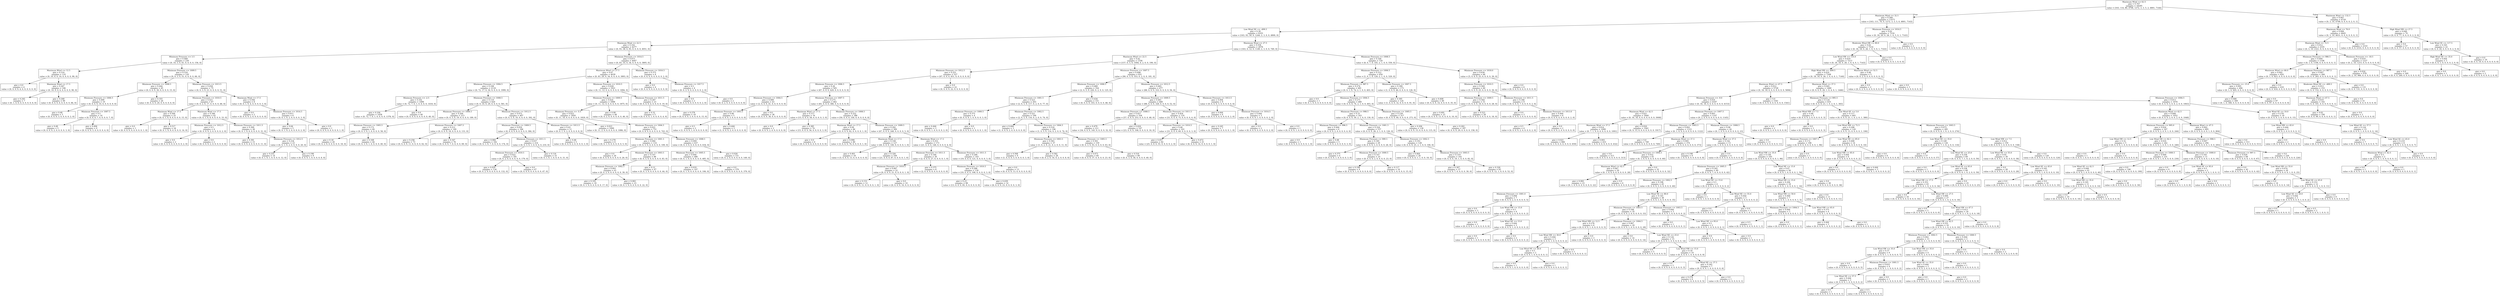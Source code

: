 digraph Tree {
node [shape=box] ;
0 [label="Maximum Wind <= 62.5\ngini = 0.707\nsamples = 18295\nvalue = [163, 114, 80, 4708, 1272, 3, 3, 5, 2, 4801, 7144]"] ;
1 [label="Maximum Wind <= 32.5\ngini = 0.589\nsamples = 13571\nvalue = [163, 111, 70, 0, 1272, 3, 3, 5, 0, 4801, 7143]"] ;
0 -> 1 [labeldistance=2.5, labelangle=45, headlabel="True"] ;
2 [label="Low Wind NE <= -499.5\ngini = 0.39\nsamples = 6355\nvalue = [163, 93, 50, 0, 1244, 2, 3, 0, 0, 4800, 0]"] ;
1 -> 2 ;
3 [label="Maximum Wind <= 22.5\ngini = 0.102\nsamples = 4277\nvalue = [0, 93, 38, 0, 95, 0, 0, 0, 0, 4051, 0]"] ;
2 -> 3 ;
4 [label="Minimum Pressure <= 3.5\ngini = 0.468\nsamples = 230\nvalue = [0, 10, 3, 0, 61, 0, 0, 0, 0, 156, 0]"] ;
3 -> 4 ;
5 [label="Maximum Wind <= 12.5\ngini = 0.314\nsamples = 110\nvalue = [0, 10, 0, 0, 10, 0, 0, 0, 0, 90, 0]"] ;
4 -> 5 ;
6 [label="gini = 0.0\nsamples = 4\nvalue = [0, 0, 0, 0, 4, 0, 0, 0, 0, 0, 0]"] ;
5 -> 6 ;
7 [label="Maximum Wind <= 17.5\ngini = 0.267\nsamples = 106\nvalue = [0, 10, 0, 0, 6, 0, 0, 0, 0, 90, 0]"] ;
5 -> 7 ;
8 [label="gini = 0.245\nsamples = 7\nvalue = [0, 1, 0, 0, 0, 0, 0, 0, 0, 6, 0]"] ;
7 -> 8 ;
9 [label="gini = 0.268\nsamples = 99\nvalue = [0, 9, 0, 0, 6, 0, 0, 0, 0, 84, 0]"] ;
7 -> 9 ;
10 [label="Minimum Pressure <= 1009.5\ngini = 0.516\nsamples = 120\nvalue = [0, 0, 3, 0, 51, 0, 0, 0, 0, 66, 0]"] ;
4 -> 10 ;
11 [label="Minimum Pressure <= 1008.5\ngini = 0.444\nsamples = 45\nvalue = [0, 0, 0, 0, 30, 0, 0, 0, 0, 15, 0]"] ;
10 -> 11 ;
12 [label="Minimum Pressure <= 1006.5\ngini = 0.499\nsamples = 19\nvalue = [0, 0, 0, 0, 10, 0, 0, 0, 0, 9, 0]"] ;
11 -> 12 ;
13 [label="gini = 0.48\nsamples = 5\nvalue = [0, 0, 0, 0, 3, 0, 0, 0, 0, 2, 0]"] ;
12 -> 13 ;
14 [label="Minimum Pressure <= 1007.5\ngini = 0.5\nsamples = 14\nvalue = [0, 0, 0, 0, 7, 0, 0, 0, 0, 7, 0]"] ;
12 -> 14 ;
15 [label="gini = 0.48\nsamples = 5\nvalue = [0, 0, 0, 0, 2, 0, 0, 0, 0, 3, 0]"] ;
14 -> 15 ;
16 [label="gini = 0.494\nsamples = 9\nvalue = [0, 0, 0, 0, 5, 0, 0, 0, 0, 4, 0]"] ;
14 -> 16 ;
17 [label="gini = 0.355\nsamples = 26\nvalue = [0, 0, 0, 0, 20, 0, 0, 0, 0, 6, 0]"] ;
11 -> 17 ;
18 [label="Minimum Pressure <= 1013.5\ngini = 0.458\nsamples = 75\nvalue = [0, 0, 3, 0, 21, 0, 0, 0, 0, 51, 0]"] ;
10 -> 18 ;
19 [label="Minimum Pressure <= 1010.5\ngini = 0.421\nsamples = 67\nvalue = [0, 0, 2, 0, 17, 0, 0, 0, 0, 48, 0]"] ;
18 -> 19 ;
20 [label="Maximum Wind <= 17.5\ngini = 0.509\nsamples = 25\nvalue = [0, 0, 1, 0, 9, 0, 0, 0, 0, 15, 0]"] ;
19 -> 20 ;
21 [label="gini = 0.0\nsamples = 1\nvalue = [0, 0, 0, 0, 0, 0, 0, 0, 0, 1, 0]"] ;
20 -> 21 ;
22 [label="gini = 0.517\nsamples = 24\nvalue = [0, 0, 1, 0, 9, 0, 0, 0, 0, 14, 0]"] ;
20 -> 22 ;
23 [label="Maximum Wind <= 17.5\ngini = 0.346\nsamples = 42\nvalue = [0, 0, 1, 0, 8, 0, 0, 0, 0, 33, 0]"] ;
19 -> 23 ;
24 [label="Minimum Pressure <= 1012.5\ngini = 0.5\nsamples = 4\nvalue = [0, 0, 0, 0, 2, 0, 0, 0, 0, 2, 0]"] ;
23 -> 24 ;
25 [label="gini = 0.0\nsamples = 2\nvalue = [0, 0, 0, 0, 0, 0, 0, 0, 0, 2, 0]"] ;
24 -> 25 ;
26 [label="gini = 0.0\nsamples = 2\nvalue = [0, 0, 0, 0, 2, 0, 0, 0, 0, 0, 0]"] ;
24 -> 26 ;
27 [label="Minimum Pressure <= 1011.5\ngini = 0.309\nsamples = 38\nvalue = [0, 0, 1, 0, 6, 0, 0, 0, 0, 31, 0]"] ;
23 -> 27 ;
28 [label="gini = 0.391\nsamples = 15\nvalue = [0, 0, 0, 0, 4, 0, 0, 0, 0, 11, 0]"] ;
27 -> 28 ;
29 [label="Minimum Pressure <= 1012.5\ngini = 0.234\nsamples = 23\nvalue = [0, 0, 1, 0, 2, 0, 0, 0, 0, 20, 0]"] ;
27 -> 29 ;
30 [label="gini = 0.255\nsamples = 14\nvalue = [0, 0, 1, 0, 1, 0, 0, 0, 0, 12, 0]"] ;
29 -> 30 ;
31 [label="gini = 0.198\nsamples = 9\nvalue = [0, 0, 0, 0, 1, 0, 0, 0, 0, 8, 0]"] ;
29 -> 31 ;
32 [label="Maximum Wind <= 17.5\ngini = 0.594\nsamples = 8\nvalue = [0, 0, 1, 0, 4, 0, 0, 0, 0, 3, 0]"] ;
18 -> 32 ;
33 [label="gini = 0.0\nsamples = 2\nvalue = [0, 0, 0, 0, 2, 0, 0, 0, 0, 0, 0]"] ;
32 -> 33 ;
34 [label="Minimum Pressure <= 1014.5\ngini = 0.611\nsamples = 6\nvalue = [0, 0, 1, 0, 2, 0, 0, 0, 0, 3, 0]"] ;
32 -> 34 ;
35 [label="gini = 0.64\nsamples = 5\nvalue = [0, 0, 1, 0, 2, 0, 0, 0, 0, 2, 0]"] ;
34 -> 35 ;
36 [label="gini = 0.0\nsamples = 1\nvalue = [0, 0, 0, 0, 0, 0, 0, 0, 0, 1, 0]"] ;
34 -> 36 ;
37 [label="Minimum Pressure <= 1014.5\ngini = 0.073\nsamples = 4047\nvalue = [0, 83, 35, 0, 34, 0, 0, 0, 0, 3895, 0]"] ;
3 -> 37 ;
38 [label="Maximum Wind <= 27.5\ngini = 0.07\nsamples = 4039\nvalue = [0, 83, 29, 0, 34, 0, 0, 0, 0, 3893, 0]"] ;
37 -> 38 ;
39 [label="Minimum Pressure <= 1004.5\ngini = 0.108\nsamples = 2118\nvalue = [0, 72, 17, 0, 30, 0, 0, 0, 0, 1999, 0]"] ;
38 -> 39 ;
40 [label="Minimum Pressure <= -2.5\ngini = 0.102\nsamples = 1498\nvalue = [0, 72, 7, 0, 1, 0, 0, 0, 0, 1418, 0]"] ;
39 -> 40 ;
41 [label="gini = 0.104\nsamples = 1458\nvalue = [0, 72, 7, 0, 1, 0, 0, 0, 0, 1378, 0]"] ;
40 -> 41 ;
42 [label="gini = 0.0\nsamples = 40\nvalue = [0, 0, 0, 0, 0, 0, 0, 0, 0, 40, 0]"] ;
40 -> 42 ;
43 [label="Minimum Pressure <= 1008.5\ngini = 0.119\nsamples = 620\nvalue = [0, 0, 10, 0, 29, 0, 0, 0, 0, 581, 0]"] ;
39 -> 43 ;
44 [label="Minimum Pressure <= 1006.5\ngini = 0.204\nsamples = 213\nvalue = [0, 0, 5, 0, 19, 0, 0, 0, 0, 189, 0]"] ;
43 -> 44 ;
45 [label="Minimum Pressure <= 1005.5\ngini = 0.172\nsamples = 64\nvalue = [0, 0, 5, 0, 1, 0, 0, 0, 0, 58, 0]"] ;
44 -> 45 ;
46 [label="gini = 0.18\nsamples = 20\nvalue = [0, 0, 2, 0, 0, 0, 0, 0, 0, 18, 0]"] ;
45 -> 46 ;
47 [label="gini = 0.168\nsamples = 44\nvalue = [0, 0, 3, 0, 1, 0, 0, 0, 0, 40, 0]"] ;
45 -> 47 ;
48 [label="Minimum Pressure <= 1007.5\ngini = 0.212\nsamples = 149\nvalue = [0, 0, 0, 0, 18, 0, 0, 0, 0, 131, 0]"] ;
44 -> 48 ;
49 [label="gini = 0.256\nsamples = 73\nvalue = [0, 0, 0, 0, 11, 0, 0, 0, 0, 62, 0]"] ;
48 -> 49 ;
50 [label="gini = 0.167\nsamples = 76\nvalue = [0, 0, 0, 0, 7, 0, 0, 0, 0, 69, 0]"] ;
48 -> 50 ;
51 [label="Minimum Pressure <= 1012.5\ngini = 0.072\nsamples = 407\nvalue = [0, 0, 5, 0, 10, 0, 0, 0, 0, 392, 0]"] ;
43 -> 51 ;
52 [label="Minimum Pressure <= 1009.5\ngini = 0.059\nsamples = 396\nvalue = [0, 0, 4, 0, 8, 0, 0, 0, 0, 384, 0]"] ;
51 -> 52 ;
53 [label="gini = 0.084\nsamples = 182\nvalue = [0, 0, 1, 0, 7, 0, 0, 0, 0, 174, 0]"] ;
52 -> 53 ;
54 [label="Minimum Pressure <= 1011.5\ngini = 0.037\nsamples = 214\nvalue = [0, 0, 3, 0, 1, 0, 0, 0, 0, 210, 0]"] ;
52 -> 54 ;
55 [label="Minimum Pressure <= 1010.5\ngini = 0.022\nsamples = 181\nvalue = [0, 0, 2, 0, 0, 0, 0, 0, 0, 179, 0]"] ;
54 -> 55 ;
56 [label="gini = 0.029\nsamples = 134\nvalue = [0, 0, 2, 0, 0, 0, 0, 0, 0, 132, 0]"] ;
55 -> 56 ;
57 [label="gini = 0.0\nsamples = 47\nvalue = [0, 0, 0, 0, 0, 0, 0, 0, 0, 47, 0]"] ;
55 -> 57 ;
58 [label="gini = 0.116\nsamples = 33\nvalue = [0, 0, 1, 0, 1, 0, 0, 0, 0, 31, 0]"] ;
54 -> 58 ;
59 [label="Minimum Pressure <= 1013.5\ngini = 0.43\nsamples = 11\nvalue = [0, 0, 1, 0, 2, 0, 0, 0, 0, 8, 0]"] ;
51 -> 59 ;
60 [label="gini = 0.48\nsamples = 5\nvalue = [0, 0, 0, 0, 2, 0, 0, 0, 0, 3, 0]"] ;
59 -> 60 ;
61 [label="gini = 0.278\nsamples = 6\nvalue = [0, 0, 1, 0, 0, 0, 0, 0, 0, 5, 0]"] ;
59 -> 61 ;
62 [label="Minimum Pressure <= 1010.5\ngini = 0.028\nsamples = 1921\nvalue = [0, 11, 12, 0, 4, 0, 0, 0, 0, 1894, 0]"] ;
38 -> 62 ;
63 [label="Minimum Pressure <= 1009.5\ngini = 0.024\nsamples = 1898\nvalue = [0, 11, 12, 0, 0, 0, 0, 0, 0, 1875, 0]"] ;
62 -> 63 ;
64 [label="Minimum Pressure <= -5.5\ngini = 0.023\nsamples = 1850\nvalue = [0, 11, 10, 0, 0, 0, 0, 0, 0, 1829, 0]"] ;
63 -> 64 ;
65 [label="gini = 0.023\nsamples = 1099\nvalue = [0, 11, 2, 0, 0, 0, 0, 0, 0, 1086, 0]"] ;
64 -> 65 ;
66 [label="Minimum Pressure <= 1004.5\ngini = 0.021\nsamples = 751\nvalue = [0, 0, 8, 0, 0, 0, 0, 0, 0, 743, 0]"] ;
64 -> 66 ;
67 [label="Minimum Pressure <= 1001.5\ngini = 0.084\nsamples = 114\nvalue = [0, 0, 5, 0, 0, 0, 0, 0, 0, 109, 0]"] ;
66 -> 67 ;
68 [label="gini = 0.0\nsamples = 26\nvalue = [0, 0, 0, 0, 0, 0, 0, 0, 0, 26, 0]"] ;
67 -> 68 ;
69 [label="Minimum Pressure <= 1003.5\ngini = 0.107\nsamples = 88\nvalue = [0, 0, 5, 0, 0, 0, 0, 0, 0, 83, 0]"] ;
67 -> 69 ;
70 [label="Minimum Pressure <= 1002.5\ngini = 0.093\nsamples = 41\nvalue = [0, 0, 2, 0, 0, 0, 0, 0, 0, 39, 0]"] ;
69 -> 70 ;
71 [label="gini = 0.105\nsamples = 18\nvalue = [0, 0, 1, 0, 0, 0, 0, 0, 0, 17, 0]"] ;
70 -> 71 ;
72 [label="gini = 0.083\nsamples = 23\nvalue = [0, 0, 1, 0, 0, 0, 0, 0, 0, 22, 0]"] ;
70 -> 72 ;
73 [label="gini = 0.12\nsamples = 47\nvalue = [0, 0, 3, 0, 0, 0, 0, 0, 0, 44, 0]"] ;
69 -> 73 ;
74 [label="Minimum Pressure <= 1008.5\ngini = 0.009\nsamples = 637\nvalue = [0, 0, 3, 0, 0, 0, 0, 0, 0, 634, 0]"] ;
66 -> 74 ;
75 [label="Minimum Pressure <= 1005.5\ngini = 0.004\nsamples = 486\nvalue = [0, 0, 1, 0, 0, 0, 0, 0, 0, 485, 0]"] ;
74 -> 75 ;
76 [label="gini = 0.019\nsamples = 107\nvalue = [0, 0, 1, 0, 0, 0, 0, 0, 0, 106, 0]"] ;
75 -> 76 ;
77 [label="gini = 0.0\nsamples = 379\nvalue = [0, 0, 0, 0, 0, 0, 0, 0, 0, 379, 0]"] ;
75 -> 77 ;
78 [label="gini = 0.026\nsamples = 151\nvalue = [0, 0, 2, 0, 0, 0, 0, 0, 0, 149, 0]"] ;
74 -> 78 ;
79 [label="gini = 0.08\nsamples = 48\nvalue = [0, 0, 2, 0, 0, 0, 0, 0, 0, 46, 0]"] ;
63 -> 79 ;
80 [label="Minimum Pressure <= 1011.5\ngini = 0.287\nsamples = 23\nvalue = [0, 0, 0, 0, 4, 0, 0, 0, 0, 19, 0]"] ;
62 -> 80 ;
81 [label="gini = 0.32\nsamples = 5\nvalue = [0, 0, 0, 0, 1, 0, 0, 0, 0, 4, 0]"] ;
80 -> 81 ;
82 [label="gini = 0.278\nsamples = 18\nvalue = [0, 0, 0, 0, 3, 0, 0, 0, 0, 15, 0]"] ;
80 -> 82 ;
83 [label="Minimum Pressure <= 1016.5\ngini = 0.375\nsamples = 8\nvalue = [0, 0, 6, 0, 0, 0, 0, 0, 0, 2, 0]"] ;
37 -> 83 ;
84 [label="gini = 0.0\nsamples = 4\nvalue = [0, 0, 4, 0, 0, 0, 0, 0, 0, 0, 0]"] ;
83 -> 84 ;
85 [label="Minimum Pressure <= 1017.5\ngini = 0.5\nsamples = 4\nvalue = [0, 0, 2, 0, 0, 0, 0, 0, 0, 2, 0]"] ;
83 -> 85 ;
86 [label="gini = 0.0\nsamples = 2\nvalue = [0, 0, 0, 0, 0, 0, 0, 0, 0, 2, 0]"] ;
85 -> 86 ;
87 [label="gini = 0.0\nsamples = 2\nvalue = [0, 0, 2, 0, 0, 0, 0, 0, 0, 0, 0]"] ;
85 -> 87 ;
88 [label="Maximum Wind <= 27.5\ngini = 0.558\nsamples = 2078\nvalue = [163, 0, 12, 0, 1149, 2, 3, 0, 0, 749, 0]"] ;
2 -> 88 ;
89 [label="Maximum Wind <= 22.5\ngini = 0.42\nsamples = 1358\nvalue = [157, 0, 5, 0, 1004, 0, 2, 0, 0, 190, 0]"] ;
88 -> 89 ;
90 [label="Minimum Pressure <= 1012.5\ngini = 0.251\nsamples = 527\nvalue = [67, 0, 0, 0, 451, 0, 0, 0, 0, 9, 0]"] ;
89 -> 90 ;
91 [label="Minimum Pressure <= 1006.5\ngini = 0.26\nsamples = 505\nvalue = [67, 0, 0, 0, 429, 0, 0, 0, 0, 9, 0]"] ;
90 -> 91 ;
92 [label="Minimum Pressure <= 1004.5\ngini = 0.089\nsamples = 43\nvalue = [2, 0, 0, 0, 41, 0, 0, 0, 0, 0, 0]"] ;
91 -> 92 ;
93 [label="Minimum Pressure <= 1003.5\ngini = 0.48\nsamples = 5\nvalue = [2, 0, 0, 0, 3, 0, 0, 0, 0, 0, 0]"] ;
92 -> 93 ;
94 [label="gini = 0.5\nsamples = 2\nvalue = [1, 0, 0, 0, 1, 0, 0, 0, 0, 0, 0]"] ;
93 -> 94 ;
95 [label="gini = 0.444\nsamples = 3\nvalue = [1, 0, 0, 0, 2, 0, 0, 0, 0, 0, 0]"] ;
93 -> 95 ;
96 [label="gini = 0.0\nsamples = 38\nvalue = [0, 0, 0, 0, 38, 0, 0, 0, 0, 0, 0]"] ;
92 -> 96 ;
97 [label="Minimum Pressure <= 1007.5\ngini = 0.275\nsamples = 462\nvalue = [65, 0, 0, 0, 388, 0, 0, 0, 0, 9, 0]"] ;
91 -> 97 ;
98 [label="Maximum Wind <= 17.5\ngini = 0.377\nsamples = 76\nvalue = [15, 0, 0, 0, 58, 0, 0, 0, 0, 3, 0]"] ;
97 -> 98 ;
99 [label="gini = 0.0\nsamples = 2\nvalue = [0, 0, 0, 0, 2, 0, 0, 0, 0, 0, 0]"] ;
98 -> 99 ;
100 [label="gini = 0.385\nsamples = 74\nvalue = [15, 0, 0, 0, 56, 0, 0, 0, 0, 3, 0]"] ;
98 -> 100 ;
101 [label="Minimum Pressure <= 1008.5\ngini = 0.252\nsamples = 386\nvalue = [50, 0, 0, 0, 330, 0, 0, 0, 0, 6, 0]"] ;
97 -> 101 ;
102 [label="Maximum Wind <= 17.5\ngini = 0.09\nsamples = 86\nvalue = [3, 0, 0, 0, 82, 0, 0, 0, 0, 1, 0]"] ;
101 -> 102 ;
103 [label="gini = 0.0\nsamples = 6\nvalue = [0, 0, 0, 0, 6, 0, 0, 0, 0, 0, 0]"] ;
102 -> 103 ;
104 [label="gini = 0.096\nsamples = 80\nvalue = [3, 0, 0, 0, 76, 0, 0, 0, 0, 1, 0]"] ;
102 -> 104 ;
105 [label="Minimum Pressure <= 1009.5\ngini = 0.292\nsamples = 300\nvalue = [47, 0, 0, 0, 248, 0, 0, 0, 0, 5, 0]"] ;
101 -> 105 ;
106 [label="Maximum Wind <= 17.5\ngini = 0.338\nsamples = 127\nvalue = [26, 0, 0, 0, 100, 0, 0, 0, 0, 1, 0]"] ;
105 -> 106 ;
107 [label="gini = 0.401\nsamples = 18\nvalue = [5, 0, 0, 0, 13, 0, 0, 0, 0, 0, 0]"] ;
106 -> 107 ;
108 [label="gini = 0.326\nsamples = 109\nvalue = [21, 0, 0, 0, 87, 0, 0, 0, 0, 1, 0]"] ;
106 -> 108 ;
109 [label="Maximum Wind <= 17.5\ngini = 0.253\nsamples = 173\nvalue = [21, 0, 0, 0, 148, 0, 0, 0, 0, 4, 0]"] ;
105 -> 109 ;
110 [label="Minimum Pressure <= 1011.5\ngini = 0.184\nsamples = 30\nvalue = [2, 0, 0, 0, 27, 0, 0, 0, 0, 1, 0]"] ;
109 -> 110 ;
111 [label="Minimum Pressure <= 1010.5\ngini = 0.087\nsamples = 22\nvalue = [0, 0, 0, 0, 21, 0, 0, 0, 0, 1, 0]"] ;
110 -> 111 ;
112 [label="gini = 0.153\nsamples = 12\nvalue = [0, 0, 0, 0, 11, 0, 0, 0, 0, 1, 0]"] ;
111 -> 112 ;
113 [label="gini = 0.0\nsamples = 10\nvalue = [0, 0, 0, 0, 10, 0, 0, 0, 0, 0, 0]"] ;
111 -> 113 ;
114 [label="gini = 0.375\nsamples = 8\nvalue = [2, 0, 0, 0, 6, 0, 0, 0, 0, 0, 0]"] ;
110 -> 114 ;
115 [label="Minimum Pressure <= 1011.5\ngini = 0.266\nsamples = 143\nvalue = [19, 0, 0, 0, 121, 0, 0, 0, 0, 3, 0]"] ;
109 -> 115 ;
116 [label="Minimum Pressure <= 1010.5\ngini = 0.288\nsamples = 130\nvalue = [19, 0, 0, 0, 108, 0, 0, 0, 0, 3, 0]"] ;
115 -> 116 ;
117 [label="gini = 0.23\nsamples = 98\nvalue = [13, 0, 0, 0, 85, 0, 0, 0, 0, 0, 0]"] ;
116 -> 117 ;
118 [label="gini = 0.439\nsamples = 32\nvalue = [6, 0, 0, 0, 23, 0, 0, 0, 0, 3, 0]"] ;
116 -> 118 ;
119 [label="gini = 0.0\nsamples = 13\nvalue = [0, 0, 0, 0, 13, 0, 0, 0, 0, 0, 0]"] ;
115 -> 119 ;
120 [label="gini = 0.0\nsamples = 22\nvalue = [0, 0, 0, 0, 22, 0, 0, 0, 0, 0, 0]"] ;
90 -> 120 ;
121 [label="Minimum Pressure <= 1007.5\ngini = 0.498\nsamples = 831\nvalue = [90, 0, 5, 0, 553, 0, 2, 0, 0, 181, 0]"] ;
89 -> 121 ;
122 [label="Minimum Pressure <= 1006.5\ngini = 0.489\nsamples = 354\nvalue = [2, 0, 5, 0, 220, 0, 2, 0, 0, 125, 0]"] ;
121 -> 122 ;
123 [label="Minimum Pressure <= 1001.5\ngini = 0.523\nsamples = 203\nvalue = [2, 0, 5, 0, 117, 0, 2, 0, 0, 77, 0]"] ;
122 -> 123 ;
124 [label="Minimum Pressure <= 1000.5\ngini = 0.375\nsamples = 4\nvalue = [0, 0, 0, 0, 1, 0, 0, 0, 0, 3, 0]"] ;
123 -> 124 ;
125 [label="gini = 0.444\nsamples = 3\nvalue = [0, 0, 0, 0, 1, 0, 0, 0, 0, 2, 0]"] ;
124 -> 125 ;
126 [label="gini = 0.0\nsamples = 1\nvalue = [0, 0, 0, 0, 0, 0, 0, 0, 0, 1, 0]"] ;
124 -> 126 ;
127 [label="Minimum Pressure <= 1002.5\ngini = 0.521\nsamples = 199\nvalue = [2, 0, 5, 0, 116, 0, 2, 0, 0, 74, 0]"] ;
123 -> 127 ;
128 [label="gini = 0.444\nsamples = 3\nvalue = [1, 0, 0, 0, 2, 0, 0, 0, 0, 0, 0]"] ;
127 -> 128 ;
129 [label="Minimum Pressure <= 1004.5\ngini = 0.518\nsamples = 196\nvalue = [1, 0, 5, 0, 114, 0, 2, 0, 0, 74, 0]"] ;
127 -> 129 ;
130 [label="Minimum Pressure <= 1003.5\ngini = 0.583\nsamples = 37\nvalue = [1, 0, 2, 0, 21, 0, 2, 0, 0, 11, 0]"] ;
129 -> 130 ;
131 [label="gini = 0.568\nsamples = 9\nvalue = [1, 0, 0, 0, 5, 0, 0, 0, 0, 3, 0]"] ;
130 -> 131 ;
132 [label="gini = 0.582\nsamples = 28\nvalue = [0, 0, 2, 0, 16, 0, 2, 0, 0, 8, 0]"] ;
130 -> 132 ;
133 [label="Minimum Pressure <= 1005.5\ngini = 0.501\nsamples = 159\nvalue = [0, 0, 3, 0, 93, 0, 0, 0, 0, 63, 0]"] ;
129 -> 133 ;
134 [label="gini = 0.473\nsamples = 60\nvalue = [0, 0, 0, 0, 37, 0, 0, 0, 0, 23, 0]"] ;
133 -> 134 ;
135 [label="gini = 0.516\nsamples = 99\nvalue = [0, 0, 3, 0, 56, 0, 0, 0, 0, 40, 0]"] ;
133 -> 135 ;
136 [label="gini = 0.434\nsamples = 151\nvalue = [0, 0, 0, 0, 103, 0, 0, 0, 0, 48, 0]"] ;
122 -> 136 ;
137 [label="Minimum Pressure <= 1012.5\ngini = 0.465\nsamples = 477\nvalue = [88, 0, 0, 0, 333, 0, 0, 0, 0, 56, 0]"] ;
121 -> 137 ;
138 [label="Minimum Pressure <= 1009.5\ngini = 0.461\nsamples = 468\nvalue = [88, 0, 0, 0, 328, 0, 0, 0, 0, 52, 0]"] ;
137 -> 138 ;
139 [label="Minimum Pressure <= 1008.5\ngini = 0.457\nsamples = 358\nvalue = [57, 0, 0, 0, 253, 0, 0, 0, 0, 48, 0]"] ;
138 -> 139 ;
140 [label="gini = 0.479\nsamples = 211\nvalue = [34, 0, 0, 0, 145, 0, 0, 0, 0, 32, 0]"] ;
139 -> 140 ;
141 [label="gini = 0.424\nsamples = 147\nvalue = [23, 0, 0, 0, 108, 0, 0, 0, 0, 16, 0]"] ;
139 -> 141 ;
142 [label="Minimum Pressure <= 1011.5\ngini = 0.454\nsamples = 110\nvalue = [31, 0, 0, 0, 75, 0, 0, 0, 0, 4, 0]"] ;
138 -> 142 ;
143 [label="Minimum Pressure <= 1010.5\ngini = 0.46\nsamples = 103\nvalue = [31, 0, 0, 0, 69, 0, 0, 0, 0, 3, 0]"] ;
142 -> 143 ;
144 [label="gini = 0.457\nsamples = 82\nvalue = [25, 0, 0, 0, 55, 0, 0, 0, 0, 2, 0]"] ;
143 -> 144 ;
145 [label="gini = 0.472\nsamples = 21\nvalue = [6, 0, 0, 0, 14, 0, 0, 0, 0, 1, 0]"] ;
143 -> 145 ;
146 [label="gini = 0.245\nsamples = 7\nvalue = [0, 0, 0, 0, 6, 0, 0, 0, 0, 1, 0]"] ;
142 -> 146 ;
147 [label="Minimum Pressure <= 1013.5\ngini = 0.494\nsamples = 9\nvalue = [0, 0, 0, 0, 5, 0, 0, 0, 0, 4, 0]"] ;
137 -> 147 ;
148 [label="gini = 0.444\nsamples = 6\nvalue = [0, 0, 0, 0, 4, 0, 0, 0, 0, 2, 0]"] ;
147 -> 148 ;
149 [label="Minimum Pressure <= 1014.5\ngini = 0.444\nsamples = 3\nvalue = [0, 0, 0, 0, 1, 0, 0, 0, 0, 2, 0]"] ;
147 -> 149 ;
150 [label="gini = 0.0\nsamples = 2\nvalue = [0, 0, 0, 0, 0, 0, 0, 0, 0, 2, 0]"] ;
149 -> 150 ;
151 [label="gini = 0.0\nsamples = 1\nvalue = [0, 0, 0, 0, 1, 0, 0, 0, 0, 0, 0]"] ;
149 -> 151 ;
152 [label="Minimum Pressure <= 1008.5\ngini = 0.356\nsamples = 720\nvalue = [6, 0, 7, 0, 145, 2, 1, 0, 0, 559, 0]"] ;
88 -> 152 ;
153 [label="Minimum Pressure <= 1006.5\ngini = 0.312\nsamples = 654\nvalue = [1, 0, 1, 0, 120, 2, 1, 0, 0, 529, 0]"] ;
152 -> 153 ;
154 [label="Minimum Pressure <= 987.5\ngini = 0.274\nsamples = 481\nvalue = [0, 0, 1, 0, 74, 2, 1, 0, 0, 403, 0]"] ;
153 -> 154 ;
155 [label="gini = 0.0\nsamples = 1\nvalue = [0, 0, 1, 0, 0, 0, 0, 0, 0, 0, 0]"] ;
154 -> 155 ;
156 [label="Minimum Pressure <= 1004.5\ngini = 0.271\nsamples = 480\nvalue = [0, 0, 0, 0, 74, 2, 1, 0, 0, 403, 0]"] ;
154 -> 156 ;
157 [label="Minimum Pressure <= 998.5\ngini = 0.33\nsamples = 163\nvalue = [0, 0, 0, 0, 30, 2, 1, 0, 0, 130, 0]"] ;
156 -> 157 ;
158 [label="Minimum Pressure <= 996.5\ngini = 0.444\nsamples = 6\nvalue = [0, 0, 0, 0, 2, 0, 0, 0, 0, 4, 0]"] ;
157 -> 158 ;
159 [label="gini = 0.0\nsamples = 1\nvalue = [0, 0, 0, 0, 0, 0, 0, 0, 0, 1, 0]"] ;
158 -> 159 ;
160 [label="gini = 0.48\nsamples = 5\nvalue = [0, 0, 0, 0, 2, 0, 0, 0, 0, 3, 0]"] ;
158 -> 160 ;
161 [label="Minimum Pressure <= 1001.5\ngini = 0.324\nsamples = 157\nvalue = [0, 0, 0, 0, 28, 2, 1, 0, 0, 126, 0]"] ;
157 -> 161 ;
162 [label="Minimum Pressure <= 999.5\ngini = 0.185\nsamples = 29\nvalue = [0, 0, 0, 0, 3, 0, 0, 0, 0, 26, 0]"] ;
161 -> 162 ;
163 [label="gini = 0.375\nsamples = 4\nvalue = [0, 0, 0, 0, 1, 0, 0, 0, 0, 3, 0]"] ;
162 -> 163 ;
164 [label="Minimum Pressure <= 1000.5\ngini = 0.147\nsamples = 25\nvalue = [0, 0, 0, 0, 2, 0, 0, 0, 0, 23, 0]"] ;
162 -> 164 ;
165 [label="gini = 0.198\nsamples = 9\nvalue = [0, 0, 0, 0, 1, 0, 0, 0, 0, 8, 0]"] ;
164 -> 165 ;
166 [label="gini = 0.117\nsamples = 16\nvalue = [0, 0, 0, 0, 1, 0, 0, 0, 0, 15, 0]"] ;
164 -> 166 ;
167 [label="Minimum Pressure <= 1002.5\ngini = 0.351\nsamples = 128\nvalue = [0, 0, 0, 0, 25, 2, 1, 0, 0, 100, 0]"] ;
161 -> 167 ;
168 [label="gini = 0.464\nsamples = 26\nvalue = [0, 0, 0, 0, 6, 1, 1, 0, 0, 18, 0]"] ;
167 -> 168 ;
169 [label="Minimum Pressure <= 1003.5\ngini = 0.319\nsamples = 102\nvalue = [0, 0, 0, 0, 19, 1, 0, 0, 0, 82, 0]"] ;
167 -> 169 ;
170 [label="gini = 0.307\nsamples = 37\nvalue = [0, 0, 0, 0, 7, 0, 0, 0, 0, 30, 0]"] ;
169 -> 170 ;
171 [label="gini = 0.326\nsamples = 65\nvalue = [0, 0, 0, 0, 12, 1, 0, 0, 0, 52, 0]"] ;
169 -> 171 ;
172 [label="Minimum Pressure <= 1005.5\ngini = 0.239\nsamples = 317\nvalue = [0, 0, 0, 0, 44, 0, 0, 0, 0, 273, 0]"] ;
156 -> 172 ;
173 [label="gini = 0.204\nsamples = 130\nvalue = [0, 0, 0, 0, 15, 0, 0, 0, 0, 115, 0]"] ;
172 -> 173 ;
174 [label="gini = 0.262\nsamples = 187\nvalue = [0, 0, 0, 0, 29, 0, 0, 0, 0, 158, 0]"] ;
172 -> 174 ;
175 [label="Minimum Pressure <= 1007.5\ngini = 0.399\nsamples = 173\nvalue = [1, 0, 0, 0, 46, 0, 0, 0, 0, 126, 0]"] ;
153 -> 175 ;
176 [label="gini = 0.395\nsamples = 124\nvalue = [1, 0, 0, 0, 32, 0, 0, 0, 0, 91, 0]"] ;
175 -> 176 ;
177 [label="gini = 0.408\nsamples = 49\nvalue = [0, 0, 0, 0, 14, 0, 0, 0, 0, 35, 0]"] ;
175 -> 177 ;
178 [label="Minimum Pressure <= 1018.0\ngini = 0.636\nsamples = 66\nvalue = [5, 0, 6, 0, 25, 0, 0, 0, 0, 30, 0]"] ;
152 -> 178 ;
179 [label="Minimum Pressure <= 1010.5\ngini = 0.569\nsamples = 60\nvalue = [5, 0, 0, 0, 25, 0, 0, 0, 0, 30, 0]"] ;
178 -> 179 ;
180 [label="Minimum Pressure <= 1009.5\ngini = 0.564\nsamples = 51\nvalue = [5, 0, 0, 0, 18, 0, 0, 0, 0, 28, 0]"] ;
179 -> 180 ;
181 [label="gini = 0.491\nsamples = 23\nvalue = [0, 0, 0, 0, 13, 0, 0, 0, 0, 10, 0]"] ;
180 -> 181 ;
182 [label="gini = 0.523\nsamples = 28\nvalue = [5, 0, 0, 0, 5, 0, 0, 0, 0, 18, 0]"] ;
180 -> 182 ;
183 [label="Minimum Pressure <= 1011.5\ngini = 0.346\nsamples = 9\nvalue = [0, 0, 0, 0, 7, 0, 0, 0, 0, 2, 0]"] ;
179 -> 183 ;
184 [label="gini = 0.0\nsamples = 3\nvalue = [0, 0, 0, 0, 3, 0, 0, 0, 0, 0, 0]"] ;
183 -> 184 ;
185 [label="Minimum Pressure <= 1013.0\ngini = 0.444\nsamples = 6\nvalue = [0, 0, 0, 0, 4, 0, 0, 0, 0, 2, 0]"] ;
183 -> 185 ;
186 [label="gini = 0.5\nsamples = 4\nvalue = [0, 0, 0, 0, 2, 0, 0, 0, 0, 2, 0]"] ;
185 -> 186 ;
187 [label="gini = 0.0\nsamples = 2\nvalue = [0, 0, 0, 0, 2, 0, 0, 0, 0, 0, 0]"] ;
185 -> 187 ;
188 [label="gini = 0.0\nsamples = 6\nvalue = [0, 0, 6, 0, 0, 0, 0, 0, 0, 0, 0]"] ;
178 -> 188 ;
189 [label="Minimum Pressure <= 1014.5\ngini = 0.02\nsamples = 7216\nvalue = [0, 18, 20, 0, 28, 1, 0, 5, 0, 1, 7143]"] ;
1 -> 189 ;
190 [label="Moderate Wind SW <= 80.0\ngini = 0.02\nsamples = 7214\nvalue = [0, 18, 18, 0, 28, 1, 0, 5, 0, 1, 7143]"] ;
189 -> 190 ;
191 [label="Low Wind SW <= 155.0\ngini = 0.019\nsamples = 7213\nvalue = [0, 18, 18, 0, 28, 1, 0, 4, 0, 1, 7143]"] ;
190 -> 191 ;
192 [label="High Wind SW <= -499.5\ngini = 0.019\nsamples = 7208\nvalue = [0, 18, 16, 0, 28, 1, 0, 4, 0, 1, 7140]"] ;
191 -> 192 ;
193 [label="Maximum Wind <= 47.5\ngini = 0.012\nsamples = 5728\nvalue = [0, 18, 16, 0, 0, 0, 0, 0, 0, 0, 5694]"] ;
192 -> 193 ;
194 [label="Minimum Pressure <= -9.0\ngini = 0.016\nsamples = 4187\nvalue = [0, 18, 16, 0, 0, 0, 0, 0, 0, 0, 4153]"] ;
193 -> 194 ;
195 [label="Maximum Wind <= 42.5\ngini = 0.021\nsamples = 3040\nvalue = [0, 16, 16, 0, 0, 0, 0, 0, 0, 0, 3008]"] ;
194 -> 195 ;
196 [label="Maximum Wind <= 37.5\ngini = 0.014\nsamples = 1099\nvalue = [0, 7, 1, 0, 0, 0, 0, 0, 0, 0, 1091]"] ;
195 -> 196 ;
197 [label="gini = 0.021\nsamples = 666\nvalue = [0, 6, 1, 0, 0, 0, 0, 0, 0, 0, 659]"] ;
196 -> 197 ;
198 [label="gini = 0.005\nsamples = 433\nvalue = [0, 1, 0, 0, 0, 0, 0, 0, 0, 0, 432]"] ;
196 -> 198 ;
199 [label="gini = 0.024\nsamples = 1941\nvalue = [0, 9, 15, 0, 0, 0, 0, 0, 0, 0, 1917]"] ;
195 -> 199 ;
200 [label="Minimum Pressure <= 1007.5\ngini = 0.003\nsamples = 1147\nvalue = [0, 2, 0, 0, 0, 0, 0, 0, 0, 0, 1145]"] ;
194 -> 200 ;
201 [label="Minimum Pressure <= 1003.5\ngini = 0.002\nsamples = 1123\nvalue = [0, 1, 0, 0, 0, 0, 0, 0, 0, 0, 1122]"] ;
200 -> 201 ;
202 [label="gini = 0.0\nsamples = 749\nvalue = [0, 0, 0, 0, 0, 0, 0, 0, 0, 0, 749]"] ;
201 -> 202 ;
203 [label="Maximum Wind <= 37.5\ngini = 0.005\nsamples = 374\nvalue = [0, 1, 0, 0, 0, 0, 0, 0, 0, 0, 373]"] ;
201 -> 203 ;
204 [label="gini = 0.0\nsamples = 313\nvalue = [0, 0, 0, 0, 0, 0, 0, 0, 0, 0, 313]"] ;
203 -> 204 ;
205 [label="Minimum Pressure <= 1004.5\ngini = 0.032\nsamples = 61\nvalue = [0, 1, 0, 0, 0, 0, 0, 0, 0, 0, 60]"] ;
203 -> 205 ;
206 [label="Maximum Wind <= 42.5\ngini = 0.067\nsamples = 29\nvalue = [0, 1, 0, 0, 0, 0, 0, 0, 0, 0, 28]"] ;
205 -> 206 ;
207 [label="gini = 0.083\nsamples = 23\nvalue = [0, 1, 0, 0, 0, 0, 0, 0, 0, 0, 22]"] ;
206 -> 207 ;
208 [label="gini = 0.0\nsamples = 6\nvalue = [0, 0, 0, 0, 0, 0, 0, 0, 0, 0, 6]"] ;
206 -> 208 ;
209 [label="gini = 0.0\nsamples = 32\nvalue = [0, 0, 0, 0, 0, 0, 0, 0, 0, 0, 32]"] ;
205 -> 209 ;
210 [label="Minimum Pressure <= 1008.5\ngini = 0.08\nsamples = 24\nvalue = [0, 1, 0, 0, 0, 0, 0, 0, 0, 0, 23]"] ;
200 -> 210 ;
211 [label="Maximum Wind <= 37.5\ngini = 0.142\nsamples = 13\nvalue = [0, 1, 0, 0, 0, 0, 0, 0, 0, 0, 12]"] ;
210 -> 211 ;
212 [label="gini = 0.198\nsamples = 9\nvalue = [0, 1, 0, 0, 0, 0, 0, 0, 0, 0, 8]"] ;
211 -> 212 ;
213 [label="gini = 0.0\nsamples = 4\nvalue = [0, 0, 0, 0, 0, 0, 0, 0, 0, 0, 4]"] ;
211 -> 213 ;
214 [label="gini = 0.0\nsamples = 11\nvalue = [0, 0, 0, 0, 0, 0, 0, 0, 0, 0, 11]"] ;
210 -> 214 ;
215 [label="gini = 0.0\nsamples = 1541\nvalue = [0, 0, 0, 0, 0, 0, 0, 0, 0, 0, 1541]"] ;
193 -> 215 ;
216 [label="Maximum Wind <= 37.5\ngini = 0.045\nsamples = 1480\nvalue = [0, 0, 0, 0, 28, 1, 0, 4, 0, 1, 1446]"] ;
192 -> 216 ;
217 [label="Minimum Pressure <= 995.5\ngini = 0.124\nsamples = 410\nvalue = [0, 0, 0, 0, 23, 1, 0, 2, 0, 1, 383]"] ;
216 -> 217 ;
218 [label="Low Wind NW <= 7.5\ngini = 0.48\nsamples = 5\nvalue = [0, 0, 0, 0, 2, 0, 0, 0, 0, 0, 3]"] ;
217 -> 218 ;
219 [label="gini = 0.0\nsamples = 2\nvalue = [0, 0, 0, 0, 2, 0, 0, 0, 0, 0, 0]"] ;
218 -> 219 ;
220 [label="gini = 0.0\nsamples = 3\nvalue = [0, 0, 0, 0, 0, 0, 0, 0, 0, 0, 3]"] ;
218 -> 220 ;
221 [label="Low Wind SE <= 5.0\ngini = 0.117\nsamples = 405\nvalue = [0, 0, 0, 0, 21, 1, 0, 2, 0, 1, 380]"] ;
217 -> 221 ;
222 [label="Low Wind NW <= 72.5\ngini = 0.208\nsamples = 120\nvalue = [0, 0, 0, 0, 13, 0, 0, 0, 0, 1, 106]"] ;
221 -> 222 ;
223 [label="Minimum Pressure <= 1007.5\ngini = 0.172\nsamples = 106\nvalue = [0, 0, 0, 0, 9, 0, 0, 0, 0, 1, 96]"] ;
222 -> 223 ;
224 [label="Low Wind NW <= 35.0\ngini = 0.158\nsamples = 105\nvalue = [0, 0, 0, 0, 8, 0, 0, 0, 0, 1, 96]"] ;
223 -> 224 ;
225 [label="Minimum Pressure <= 1005.5\ngini = 0.245\nsamples = 49\nvalue = [0, 0, 0, 0, 7, 0, 0, 0, 0, 0, 42]"] ;
224 -> 225 ;
226 [label="Minimum Pressure <= 1002.5\ngini = 0.198\nsamples = 45\nvalue = [0, 0, 0, 0, 5, 0, 0, 0, 0, 0, 40]"] ;
225 -> 226 ;
227 [label="Minimum Pressure <= 1001.0\ngini = 0.408\nsamples = 7\nvalue = [0, 0, 0, 0, 2, 0, 0, 0, 0, 0, 5]"] ;
226 -> 227 ;
228 [label="gini = 0.0\nsamples = 3\nvalue = [0, 0, 0, 0, 0, 0, 0, 0, 0, 0, 3]"] ;
227 -> 228 ;
229 [label="Low Wind NW <= 15.0\ngini = 0.5\nsamples = 4\nvalue = [0, 0, 0, 0, 2, 0, 0, 0, 0, 0, 2]"] ;
227 -> 229 ;
230 [label="gini = 0.0\nsamples = 1\nvalue = [0, 0, 0, 0, 1, 0, 0, 0, 0, 0, 0]"] ;
229 -> 230 ;
231 [label="Low Wind NE <= 15.0\ngini = 0.444\nsamples = 3\nvalue = [0, 0, 0, 0, 1, 0, 0, 0, 0, 0, 2]"] ;
229 -> 231 ;
232 [label="gini = 0.0\nsamples = 1\nvalue = [0, 0, 0, 0, 1, 0, 0, 0, 0, 0, 0]"] ;
231 -> 232 ;
233 [label="gini = 0.0\nsamples = 2\nvalue = [0, 0, 0, 0, 0, 0, 0, 0, 0, 0, 2]"] ;
231 -> 233 ;
234 [label="Low Wind NE <= 80.0\ngini = 0.145\nsamples = 38\nvalue = [0, 0, 0, 0, 3, 0, 0, 0, 0, 0, 35]"] ;
226 -> 234 ;
235 [label="Minimum Pressure <= 1003.5\ngini = 0.108\nsamples = 35\nvalue = [0, 0, 0, 0, 2, 0, 0, 0, 0, 0, 33]"] ;
234 -> 235 ;
236 [label="Low Wind NW <= 12.5\ngini = 0.278\nsamples = 6\nvalue = [0, 0, 0, 0, 1, 0, 0, 0, 0, 0, 5]"] ;
235 -> 236 ;
237 [label="Low Wind SW <= 30.0\ngini = 0.444\nsamples = 3\nvalue = [0, 0, 0, 0, 1, 0, 0, 0, 0, 0, 2]"] ;
236 -> 237 ;
238 [label="Low Wind NE <= 40.0\ngini = 0.5\nsamples = 2\nvalue = [0, 0, 0, 0, 1, 0, 0, 0, 0, 0, 1]"] ;
237 -> 238 ;
239 [label="gini = 0.0\nsamples = 1\nvalue = [0, 0, 0, 0, 1, 0, 0, 0, 0, 0, 0]"] ;
238 -> 239 ;
240 [label="gini = 0.0\nsamples = 1\nvalue = [0, 0, 0, 0, 0, 0, 0, 0, 0, 0, 1]"] ;
238 -> 240 ;
241 [label="gini = 0.0\nsamples = 1\nvalue = [0, 0, 0, 0, 0, 0, 0, 0, 0, 0, 1]"] ;
237 -> 241 ;
242 [label="gini = 0.0\nsamples = 3\nvalue = [0, 0, 0, 0, 0, 0, 0, 0, 0, 0, 3]"] ;
236 -> 242 ;
243 [label="Minimum Pressure <= 1004.5\ngini = 0.067\nsamples = 29\nvalue = [0, 0, 0, 0, 1, 0, 0, 0, 0, 0, 28]"] ;
235 -> 243 ;
244 [label="gini = 0.0\nsamples = 14\nvalue = [0, 0, 0, 0, 0, 0, 0, 0, 0, 0, 14]"] ;
243 -> 244 ;
245 [label="Low Wind NE <= 25.0\ngini = 0.124\nsamples = 15\nvalue = [0, 0, 0, 0, 1, 0, 0, 0, 0, 0, 14]"] ;
243 -> 245 ;
246 [label="gini = 0.0\nsamples = 5\nvalue = [0, 0, 0, 0, 0, 0, 0, 0, 0, 0, 5]"] ;
245 -> 246 ;
247 [label="Low Wind NW <= 15.0\ngini = 0.18\nsamples = 10\nvalue = [0, 0, 0, 0, 1, 0, 0, 0, 0, 0, 9]"] ;
245 -> 247 ;
248 [label="gini = 0.0\nsamples = 3\nvalue = [0, 0, 0, 0, 0, 0, 0, 0, 0, 0, 3]"] ;
247 -> 248 ;
249 [label="Low Wind NE <= 37.5\ngini = 0.245\nsamples = 7\nvalue = [0, 0, 0, 0, 1, 0, 0, 0, 0, 0, 6]"] ;
247 -> 249 ;
250 [label="gini = 0.278\nsamples = 6\nvalue = [0, 0, 0, 0, 1, 0, 0, 0, 0, 0, 5]"] ;
249 -> 250 ;
251 [label="gini = 0.0\nsamples = 1\nvalue = [0, 0, 0, 0, 0, 0, 0, 0, 0, 0, 1]"] ;
249 -> 251 ;
252 [label="Minimum Pressure <= 1003.5\ngini = 0.444\nsamples = 3\nvalue = [0, 0, 0, 0, 1, 0, 0, 0, 0, 0, 2]"] ;
234 -> 252 ;
253 [label="gini = 0.0\nsamples = 1\nvalue = [0, 0, 0, 0, 0, 0, 0, 0, 0, 0, 1]"] ;
252 -> 253 ;
254 [label="Low Wind NE <= 95.0\ngini = 0.5\nsamples = 2\nvalue = [0, 0, 0, 0, 1, 0, 0, 0, 0, 0, 1]"] ;
252 -> 254 ;
255 [label="gini = 0.0\nsamples = 1\nvalue = [0, 0, 0, 0, 1, 0, 0, 0, 0, 0, 0]"] ;
254 -> 255 ;
256 [label="gini = 0.0\nsamples = 1\nvalue = [0, 0, 0, 0, 0, 0, 0, 0, 0, 0, 1]"] ;
254 -> 256 ;
257 [label="Low Wind NE <= 15.0\ngini = 0.5\nsamples = 4\nvalue = [0, 0, 0, 0, 2, 0, 0, 0, 0, 0, 2]"] ;
225 -> 257 ;
258 [label="gini = 0.0\nsamples = 1\nvalue = [0, 0, 0, 0, 1, 0, 0, 0, 0, 0, 0]"] ;
257 -> 258 ;
259 [label="Low Wind NE <= 55.0\ngini = 0.444\nsamples = 3\nvalue = [0, 0, 0, 0, 1, 0, 0, 0, 0, 0, 2]"] ;
257 -> 259 ;
260 [label="gini = 0.0\nsamples = 2\nvalue = [0, 0, 0, 0, 0, 0, 0, 0, 0, 0, 2]"] ;
259 -> 260 ;
261 [label="gini = 0.0\nsamples = 1\nvalue = [0, 0, 0, 0, 1, 0, 0, 0, 0, 0, 0]"] ;
259 -> 261 ;
262 [label="Low Wind NE <= 15.0\ngini = 0.07\nsamples = 56\nvalue = [0, 0, 0, 0, 1, 0, 0, 0, 0, 1, 54]"] ;
224 -> 262 ;
263 [label="Low Wind SW <= 15.0\ngini = 0.204\nsamples = 18\nvalue = [0, 0, 0, 0, 1, 0, 0, 0, 0, 1, 16]"] ;
262 -> 263 ;
264 [label="Low Wind NW <= 50.0\ngini = 0.449\nsamples = 7\nvalue = [0, 0, 0, 0, 1, 0, 0, 0, 0, 1, 5]"] ;
263 -> 264 ;
265 [label="Minimum Pressure <= 1004.5\ngini = 0.444\nsamples = 3\nvalue = [0, 0, 0, 0, 0, 0, 0, 0, 0, 1, 2]"] ;
264 -> 265 ;
266 [label="gini = 0.5\nsamples = 2\nvalue = [0, 0, 0, 0, 0, 0, 0, 0, 0, 1, 1]"] ;
265 -> 266 ;
267 [label="gini = 0.0\nsamples = 1\nvalue = [0, 0, 0, 0, 0, 0, 0, 0, 0, 0, 1]"] ;
265 -> 267 ;
268 [label="Low Wind NW <= 65.0\ngini = 0.375\nsamples = 4\nvalue = [0, 0, 0, 0, 1, 0, 0, 0, 0, 0, 3]"] ;
264 -> 268 ;
269 [label="gini = 0.444\nsamples = 3\nvalue = [0, 0, 0, 0, 1, 0, 0, 0, 0, 0, 2]"] ;
268 -> 269 ;
270 [label="gini = 0.0\nsamples = 1\nvalue = [0, 0, 0, 0, 0, 0, 0, 0, 0, 0, 1]"] ;
268 -> 270 ;
271 [label="gini = 0.0\nsamples = 11\nvalue = [0, 0, 0, 0, 0, 0, 0, 0, 0, 0, 11]"] ;
263 -> 271 ;
272 [label="gini = 0.0\nsamples = 38\nvalue = [0, 0, 0, 0, 0, 0, 0, 0, 0, 0, 38]"] ;
262 -> 272 ;
273 [label="gini = 0.0\nsamples = 1\nvalue = [0, 0, 0, 0, 1, 0, 0, 0, 0, 0, 0]"] ;
223 -> 273 ;
274 [label="Low Wind NE <= 85.0\ngini = 0.408\nsamples = 14\nvalue = [0, 0, 0, 0, 4, 0, 0, 0, 0, 0, 10]"] ;
222 -> 274 ;
275 [label="Low Wind NW <= 85.0\ngini = 0.444\nsamples = 6\nvalue = [0, 0, 0, 0, 4, 0, 0, 0, 0, 0, 2]"] ;
274 -> 275 ;
276 [label="gini = 0.0\nsamples = 3\nvalue = [0, 0, 0, 0, 3, 0, 0, 0, 0, 0, 0]"] ;
275 -> 276 ;
277 [label="gini = 0.444\nsamples = 3\nvalue = [0, 0, 0, 0, 1, 0, 0, 0, 0, 0, 2]"] ;
275 -> 277 ;
278 [label="gini = 0.0\nsamples = 8\nvalue = [0, 0, 0, 0, 0, 0, 0, 0, 0, 0, 8]"] ;
274 -> 278 ;
279 [label="Minimum Pressure <= 1003.5\ngini = 0.075\nsamples = 285\nvalue = [0, 0, 0, 0, 8, 1, 0, 2, 0, 0, 274]"] ;
221 -> 279 ;
280 [label="Low Wind NE <= 35.0\ngini = 0.149\nsamples = 126\nvalue = [0, 0, 0, 0, 7, 1, 0, 2, 0, 0, 116]"] ;
279 -> 280 ;
281 [label="gini = 0.0\nsamples = 57\nvalue = [0, 0, 0, 0, 0, 0, 0, 0, 0, 0, 57]"] ;
280 -> 281 ;
282 [label="Low Wind SE <= 25.0\ngini = 0.258\nsamples = 69\nvalue = [0, 0, 0, 0, 7, 1, 0, 2, 0, 0, 59]"] ;
280 -> 282 ;
283 [label="gini = 0.0\nsamples = 1\nvalue = [0, 0, 0, 0, 1, 0, 0, 0, 0, 0, 0]"] ;
282 -> 283 ;
284 [label="Low Wind SE <= 65.0\ngini = 0.238\nsamples = 68\nvalue = [0, 0, 0, 0, 6, 1, 0, 2, 0, 0, 59]"] ;
282 -> 284 ;
285 [label="Low Wind SW <= 17.5\ngini = 0.353\nsamples = 43\nvalue = [0, 0, 0, 0, 6, 1, 0, 2, 0, 0, 34]"] ;
284 -> 285 ;
286 [label="gini = 0.0\nsamples = 16\nvalue = [0, 0, 0, 0, 0, 0, 0, 0, 0, 0, 16]"] ;
285 -> 286 ;
287 [label="Low Wind SW <= 27.5\ngini = 0.499\nsamples = 27\nvalue = [0, 0, 0, 0, 6, 1, 0, 2, 0, 0, 18]"] ;
285 -> 287 ;
288 [label="gini = 0.0\nsamples = 3\nvalue = [0, 0, 0, 0, 3, 0, 0, 0, 0, 0, 0]"] ;
287 -> 288 ;
289 [label="Low Wind SW <= 47.5\ngini = 0.413\nsamples = 24\nvalue = [0, 0, 0, 0, 3, 1, 0, 2, 0, 0, 18]"] ;
287 -> 289 ;
290 [label="Low Wind SW <= 42.5\ngini = 0.555\nsamples = 16\nvalue = [0, 0, 0, 0, 3, 1, 0, 2, 0, 0, 10]"] ;
289 -> 290 ;
291 [label="Minimum Pressure <= 1002.5\ngini = 0.462\nsamples = 13\nvalue = [0, 0, 0, 0, 3, 1, 0, 0, 0, 0, 9]"] ;
290 -> 291 ;
292 [label="Low Wind SW <= 35.0\ngini = 0.37\nsamples = 9\nvalue = [0, 0, 0, 0, 1, 1, 0, 0, 0, 0, 7]"] ;
291 -> 292 ;
293 [label="gini = 0.0\nsamples = 5\nvalue = [0, 0, 0, 0, 0, 0, 0, 0, 0, 0, 5]"] ;
292 -> 293 ;
294 [label="Minimum Pressure <= 1001.5\ngini = 0.625\nsamples = 4\nvalue = [0, 0, 0, 0, 1, 1, 0, 0, 0, 0, 2]"] ;
292 -> 294 ;
295 [label="Low Wind NE <= 57.5\ngini = 0.444\nsamples = 3\nvalue = [0, 0, 0, 0, 1, 0, 0, 0, 0, 0, 2]"] ;
294 -> 295 ;
296 [label="gini = 0.0\nsamples = 1\nvalue = [0, 0, 0, 0, 0, 0, 0, 0, 0, 0, 1]"] ;
295 -> 296 ;
297 [label="gini = 0.5\nsamples = 2\nvalue = [0, 0, 0, 0, 1, 0, 0, 0, 0, 0, 1]"] ;
295 -> 297 ;
298 [label="gini = 0.0\nsamples = 1\nvalue = [0, 0, 0, 0, 0, 1, 0, 0, 0, 0, 0]"] ;
294 -> 298 ;
299 [label="Low Wind SW <= 35.0\ngini = 0.5\nsamples = 4\nvalue = [0, 0, 0, 0, 2, 0, 0, 0, 0, 0, 2]"] ;
291 -> 299 ;
300 [label="Low Wind SE <= 35.0\ngini = 0.444\nsamples = 3\nvalue = [0, 0, 0, 0, 2, 0, 0, 0, 0, 0, 1]"] ;
299 -> 300 ;
301 [label="gini = 0.0\nsamples = 1\nvalue = [0, 0, 0, 0, 0, 0, 0, 0, 0, 0, 1]"] ;
300 -> 301 ;
302 [label="gini = 0.0\nsamples = 2\nvalue = [0, 0, 0, 0, 2, 0, 0, 0, 0, 0, 0]"] ;
300 -> 302 ;
303 [label="gini = 0.0\nsamples = 1\nvalue = [0, 0, 0, 0, 0, 0, 0, 0, 0, 0, 1]"] ;
299 -> 303 ;
304 [label="Minimum Pressure <= 1000.5\ngini = 0.444\nsamples = 3\nvalue = [0, 0, 0, 0, 0, 0, 0, 2, 0, 0, 1]"] ;
290 -> 304 ;
305 [label="gini = 0.0\nsamples = 1\nvalue = [0, 0, 0, 0, 0, 0, 0, 0, 0, 0, 1]"] ;
304 -> 305 ;
306 [label="gini = 0.0\nsamples = 2\nvalue = [0, 0, 0, 0, 0, 0, 0, 2, 0, 0, 0]"] ;
304 -> 306 ;
307 [label="gini = 0.0\nsamples = 8\nvalue = [0, 0, 0, 0, 0, 0, 0, 0, 0, 0, 8]"] ;
289 -> 307 ;
308 [label="gini = 0.0\nsamples = 25\nvalue = [0, 0, 0, 0, 0, 0, 0, 0, 0, 0, 25]"] ;
284 -> 308 ;
309 [label="Low Wind NW <= 7.5\ngini = 0.012\nsamples = 159\nvalue = [0, 0, 0, 0, 1, 0, 0, 0, 0, 0, 158]"] ;
279 -> 309 ;
310 [label="Low Wind NE <= 55.0\ngini = 0.05\nsamples = 39\nvalue = [0, 0, 0, 0, 1, 0, 0, 0, 0, 0, 38]"] ;
309 -> 310 ;
311 [label="gini = 0.0\nsamples = 28\nvalue = [0, 0, 0, 0, 0, 0, 0, 0, 0, 0, 28]"] ;
310 -> 311 ;
312 [label="Low Wind SE <= 45.0\ngini = 0.165\nsamples = 11\nvalue = [0, 0, 0, 0, 1, 0, 0, 0, 0, 0, 10]"] ;
310 -> 312 ;
313 [label="gini = 0.0\nsamples = 1\nvalue = [0, 0, 0, 0, 1, 0, 0, 0, 0, 0, 0]"] ;
312 -> 313 ;
314 [label="gini = 0.0\nsamples = 10\nvalue = [0, 0, 0, 0, 0, 0, 0, 0, 0, 0, 10]"] ;
312 -> 314 ;
315 [label="gini = 0.0\nsamples = 120\nvalue = [0, 0, 0, 0, 0, 0, 0, 0, 0, 0, 120]"] ;
309 -> 315 ;
316 [label="Minimum Pressure <= 1004.5\ngini = 0.013\nsamples = 1070\nvalue = [0, 0, 0, 0, 5, 0, 0, 2, 0, 0, 1063]"] ;
216 -> 316 ;
317 [label="Maximum Wind <= 42.5\ngini = 0.008\nsamples = 1052\nvalue = [0, 0, 0, 0, 2, 0, 0, 2, 0, 0, 1048]"] ;
316 -> 317 ;
318 [label="Minimum Pressure <= 995.0\ngini = 0.024\nsamples = 247\nvalue = [0, 0, 0, 0, 2, 0, 0, 1, 0, 0, 244]"] ;
317 -> 318 ;
319 [label="Low Wind SW <= 12.5\ngini = 0.32\nsamples = 5\nvalue = [0, 0, 0, 0, 1, 0, 0, 0, 0, 0, 4]"] ;
318 -> 319 ;
320 [label="gini = 0.0\nsamples = 1\nvalue = [0, 0, 0, 0, 1, 0, 0, 0, 0, 0, 0]"] ;
319 -> 320 ;
321 [label="gini = 0.0\nsamples = 4\nvalue = [0, 0, 0, 0, 0, 0, 0, 0, 0, 0, 4]"] ;
319 -> 321 ;
322 [label="Low Wind SW <= 82.5\ngini = 0.016\nsamples = 242\nvalue = [0, 0, 0, 0, 1, 0, 0, 1, 0, 0, 240]"] ;
318 -> 322 ;
323 [label="Minimum Pressure <= 1000.5\ngini = 0.009\nsamples = 231\nvalue = [0, 0, 0, 0, 1, 0, 0, 0, 0, 0, 230]"] ;
322 -> 323 ;
324 [label="Low Wind SE <= 42.5\ngini = 0.048\nsamples = 41\nvalue = [0, 0, 0, 0, 1, 0, 0, 0, 0, 0, 40]"] ;
323 -> 324 ;
325 [label="Low Wind SW <= 35.0\ngini = 0.165\nsamples = 11\nvalue = [0, 0, 0, 0, 1, 0, 0, 0, 0, 0, 10]"] ;
324 -> 325 ;
326 [label="gini = 0.0\nsamples = 10\nvalue = [0, 0, 0, 0, 0, 0, 0, 0, 0, 0, 10]"] ;
325 -> 326 ;
327 [label="gini = 0.0\nsamples = 1\nvalue = [0, 0, 0, 0, 1, 0, 0, 0, 0, 0, 0]"] ;
325 -> 327 ;
328 [label="gini = 0.0\nsamples = 30\nvalue = [0, 0, 0, 0, 0, 0, 0, 0, 0, 0, 30]"] ;
324 -> 328 ;
329 [label="gini = 0.0\nsamples = 190\nvalue = [0, 0, 0, 0, 0, 0, 0, 0, 0, 0, 190]"] ;
323 -> 329 ;
330 [label="Minimum Pressure <= 1000.0\ngini = 0.165\nsamples = 11\nvalue = [0, 0, 0, 0, 0, 0, 0, 1, 0, 0, 10]"] ;
322 -> 330 ;
331 [label="gini = 0.0\nsamples = 9\nvalue = [0, 0, 0, 0, 0, 0, 0, 0, 0, 0, 9]"] ;
330 -> 331 ;
332 [label="Low Wind SE <= 95.0\ngini = 0.5\nsamples = 2\nvalue = [0, 0, 0, 0, 0, 0, 0, 1, 0, 0, 1]"] ;
330 -> 332 ;
333 [label="gini = 0.0\nsamples = 1\nvalue = [0, 0, 0, 0, 0, 0, 0, 1, 0, 0, 0]"] ;
332 -> 333 ;
334 [label="gini = 0.0\nsamples = 1\nvalue = [0, 0, 0, 0, 0, 0, 0, 0, 0, 0, 1]"] ;
332 -> 334 ;
335 [label="Maximum Wind <= 47.5\ngini = 0.002\nsamples = 805\nvalue = [0, 0, 0, 0, 0, 0, 0, 1, 0, 0, 804]"] ;
317 -> 335 ;
336 [label="Minimum Pressure <= 998.5\ngini = 0.007\nsamples = 294\nvalue = [0, 0, 0, 0, 0, 0, 0, 1, 0, 0, 293]"] ;
335 -> 336 ;
337 [label="Minimum Pressure <= 997.5\ngini = 0.029\nsamples = 68\nvalue = [0, 0, 0, 0, 0, 0, 0, 1, 0, 0, 67]"] ;
336 -> 337 ;
338 [label="gini = 0.0\nsamples = 42\nvalue = [0, 0, 0, 0, 0, 0, 0, 0, 0, 0, 42]"] ;
337 -> 338 ;
339 [label="Low Wind SW <= 55.0\ngini = 0.074\nsamples = 26\nvalue = [0, 0, 0, 0, 0, 0, 0, 1, 0, 0, 25]"] ;
337 -> 339 ;
340 [label="gini = 0.0\nsamples = 14\nvalue = [0, 0, 0, 0, 0, 0, 0, 0, 0, 0, 14]"] ;
339 -> 340 ;
341 [label="Low Wind SE <= 65.0\ngini = 0.153\nsamples = 12\nvalue = [0, 0, 0, 0, 0, 0, 0, 1, 0, 0, 11]"] ;
339 -> 341 ;
342 [label="Low Wind SE <= 50.0\ngini = 0.444\nsamples = 3\nvalue = [0, 0, 0, 0, 0, 0, 0, 1, 0, 0, 2]"] ;
341 -> 342 ;
343 [label="gini = 0.0\nsamples = 1\nvalue = [0, 0, 0, 0, 0, 0, 0, 0, 0, 0, 1]"] ;
342 -> 343 ;
344 [label="gini = 0.5\nsamples = 2\nvalue = [0, 0, 0, 0, 0, 0, 0, 1, 0, 0, 1]"] ;
342 -> 344 ;
345 [label="gini = 0.0\nsamples = 9\nvalue = [0, 0, 0, 0, 0, 0, 0, 0, 0, 0, 9]"] ;
341 -> 345 ;
346 [label="gini = 0.0\nsamples = 226\nvalue = [0, 0, 0, 0, 0, 0, 0, 0, 0, 0, 226]"] ;
336 -> 346 ;
347 [label="gini = 0.0\nsamples = 511\nvalue = [0, 0, 0, 0, 0, 0, 0, 0, 0, 0, 511]"] ;
335 -> 347 ;
348 [label="Low Wind SE <= 10.0\ngini = 0.278\nsamples = 18\nvalue = [0, 0, 0, 0, 3, 0, 0, 0, 0, 0, 15]"] ;
316 -> 348 ;
349 [label="Low Wind NW <= 45.0\ngini = 0.444\nsamples = 3\nvalue = [0, 0, 0, 0, 2, 0, 0, 0, 0, 0, 1]"] ;
348 -> 349 ;
350 [label="gini = 0.0\nsamples = 2\nvalue = [0, 0, 0, 0, 2, 0, 0, 0, 0, 0, 0]"] ;
349 -> 350 ;
351 [label="gini = 0.0\nsamples = 1\nvalue = [0, 0, 0, 0, 0, 0, 0, 0, 0, 0, 1]"] ;
349 -> 351 ;
352 [label="Low Wind SE <= 37.5\ngini = 0.124\nsamples = 15\nvalue = [0, 0, 0, 0, 1, 0, 0, 0, 0, 0, 14]"] ;
348 -> 352 ;
353 [label="gini = 0.0\nsamples = 7\nvalue = [0, 0, 0, 0, 0, 0, 0, 0, 0, 0, 7]"] ;
352 -> 353 ;
354 [label="Low Wind SE <= 45.0\ngini = 0.219\nsamples = 8\nvalue = [0, 0, 0, 0, 1, 0, 0, 0, 0, 0, 7]"] ;
352 -> 354 ;
355 [label="Maximum Wind <= 42.5\ngini = 0.5\nsamples = 2\nvalue = [0, 0, 0, 0, 1, 0, 0, 0, 0, 0, 1]"] ;
354 -> 355 ;
356 [label="gini = 0.0\nsamples = 1\nvalue = [0, 0, 0, 0, 1, 0, 0, 0, 0, 0, 0]"] ;
355 -> 356 ;
357 [label="gini = 0.0\nsamples = 1\nvalue = [0, 0, 0, 0, 0, 0, 0, 0, 0, 0, 1]"] ;
355 -> 357 ;
358 [label="gini = 0.0\nsamples = 6\nvalue = [0, 0, 0, 0, 0, 0, 0, 0, 0, 0, 6]"] ;
354 -> 358 ;
359 [label="Maximum Wind <= 52.5\ngini = 0.48\nsamples = 5\nvalue = [0, 0, 2, 0, 0, 0, 0, 0, 0, 0, 3]"] ;
191 -> 359 ;
360 [label="gini = 0.0\nsamples = 2\nvalue = [0, 0, 2, 0, 0, 0, 0, 0, 0, 0, 0]"] ;
359 -> 360 ;
361 [label="gini = 0.0\nsamples = 3\nvalue = [0, 0, 0, 0, 0, 0, 0, 0, 0, 0, 3]"] ;
359 -> 361 ;
362 [label="gini = 0.0\nsamples = 1\nvalue = [0, 0, 0, 0, 0, 0, 0, 1, 0, 0, 0]"] ;
190 -> 362 ;
363 [label="gini = 0.0\nsamples = 2\nvalue = [0, 0, 2, 0, 0, 0, 0, 0, 0, 0, 0]"] ;
189 -> 363 ;
364 [label="Maximum Wind <= 132.5\ngini = 0.007\nsamples = 4724\nvalue = [0, 3, 10, 4708, 0, 0, 0, 0, 2, 0, 1]"] ;
0 -> 364 [labeldistance=2.5, labelangle=-45, headlabel="False"] ;
365 [label="Maximum Wind <= 76.0\ngini = 0.006\nsamples = 4645\nvalue = [0, 3, 10, 4631, 0, 0, 0, 0, 0, 0, 1]"] ;
364 -> 365 ;
366 [label="Maximum Wind <= 72.5\ngini = 0.012\nsamples = 2335\nvalue = [0, 3, 10, 2321, 0, 0, 0, 0, 0, 0, 1]"] ;
365 -> 366 ;
367 [label="Minimum Pressure <= 986.5\ngini = 0.004\nsamples = 1108\nvalue = [0, 1, 0, 1106, 0, 0, 0, 0, 0, 0, 1]"] ;
366 -> 367 ;
368 [label="Maximum Wind <= 66.0\ngini = 0.002\nsamples = 824\nvalue = [0, 1, 0, 823, 0, 0, 0, 0, 0, 0, 0]"] ;
367 -> 368 ;
369 [label="Minimum Pressure <= -15.0\ngini = 0.005\nsamples = 406\nvalue = [0, 1, 0, 405, 0, 0, 0, 0, 0, 0, 0]"] ;
368 -> 369 ;
370 [label="gini = 0.006\nsamples = 309\nvalue = [0, 1, 0, 308, 0, 0, 0, 0, 0, 0, 0]"] ;
369 -> 370 ;
371 [label="gini = 0.0\nsamples = 97\nvalue = [0, 0, 0, 97, 0, 0, 0, 0, 0, 0, 0]"] ;
369 -> 371 ;
372 [label="gini = 0.0\nsamples = 418\nvalue = [0, 0, 0, 418, 0, 0, 0, 0, 0, 0, 0]"] ;
368 -> 372 ;
373 [label="Minimum Pressure <= 987.5\ngini = 0.007\nsamples = 284\nvalue = [0, 0, 0, 283, 0, 0, 0, 0, 0, 0, 1]"] ;
367 -> 373 ;
374 [label="Moderate Wind NE <= -489.5\ngini = 0.013\nsamples = 153\nvalue = [0, 0, 0, 152, 0, 0, 0, 0, 0, 0, 1]"] ;
373 -> 374 ;
375 [label="Maximum Wind <= 67.5\ngini = 0.019\nsamples = 102\nvalue = [0, 0, 0, 101, 0, 0, 0, 0, 0, 0, 1]"] ;
374 -> 375 ;
376 [label="gini = 0.02\nsamples = 100\nvalue = [0, 0, 0, 99, 0, 0, 0, 0, 0, 0, 1]"] ;
375 -> 376 ;
377 [label="gini = 0.0\nsamples = 2\nvalue = [0, 0, 0, 2, 0, 0, 0, 0, 0, 0, 0]"] ;
375 -> 377 ;
378 [label="gini = 0.0\nsamples = 51\nvalue = [0, 0, 0, 51, 0, 0, 0, 0, 0, 0, 0]"] ;
374 -> 378 ;
379 [label="gini = 0.0\nsamples = 131\nvalue = [0, 0, 0, 131, 0, 0, 0, 0, 0, 0, 0]"] ;
373 -> 379 ;
380 [label="Minimum Pressure <= -18.5\ngini = 0.019\nsamples = 1227\nvalue = [0, 2, 10, 1215, 0, 0, 0, 0, 0, 0, 0]"] ;
366 -> 380 ;
381 [label="gini = 0.024\nsamples = 978\nvalue = [0, 2, 10, 966, 0, 0, 0, 0, 0, 0, 0]"] ;
380 -> 381 ;
382 [label="gini = 0.0\nsamples = 249\nvalue = [0, 0, 0, 249, 0, 0, 0, 0, 0, 0, 0]"] ;
380 -> 382 ;
383 [label="gini = 0.0\nsamples = 2310\nvalue = [0, 0, 0, 2310, 0, 0, 0, 0, 0, 0, 0]"] ;
365 -> 383 ;
384 [label="High Wind NW <= 27.5\ngini = 0.049\nsamples = 79\nvalue = [0, 0, 0, 77, 0, 0, 0, 0, 2, 0, 0]"] ;
364 -> 384 ;
385 [label="gini = 0.0\nsamples = 57\nvalue = [0, 0, 0, 57, 0, 0, 0, 0, 0, 0, 0]"] ;
384 -> 385 ;
386 [label="Low Wind SE <= 117.5\ngini = 0.165\nsamples = 22\nvalue = [0, 0, 0, 20, 0, 0, 0, 0, 2, 0, 0]"] ;
384 -> 386 ;
387 [label="High Wind NE <= 35.0\ngini = 0.444\nsamples = 3\nvalue = [0, 0, 0, 1, 0, 0, 0, 0, 2, 0, 0]"] ;
386 -> 387 ;
388 [label="gini = 0.0\nsamples = 1\nvalue = [0, 0, 0, 1, 0, 0, 0, 0, 0, 0, 0]"] ;
387 -> 388 ;
389 [label="gini = 0.0\nsamples = 2\nvalue = [0, 0, 0, 0, 0, 0, 0, 0, 2, 0, 0]"] ;
387 -> 389 ;
390 [label="gini = 0.0\nsamples = 19\nvalue = [0, 0, 0, 19, 0, 0, 0, 0, 0, 0, 0]"] ;
386 -> 390 ;
}